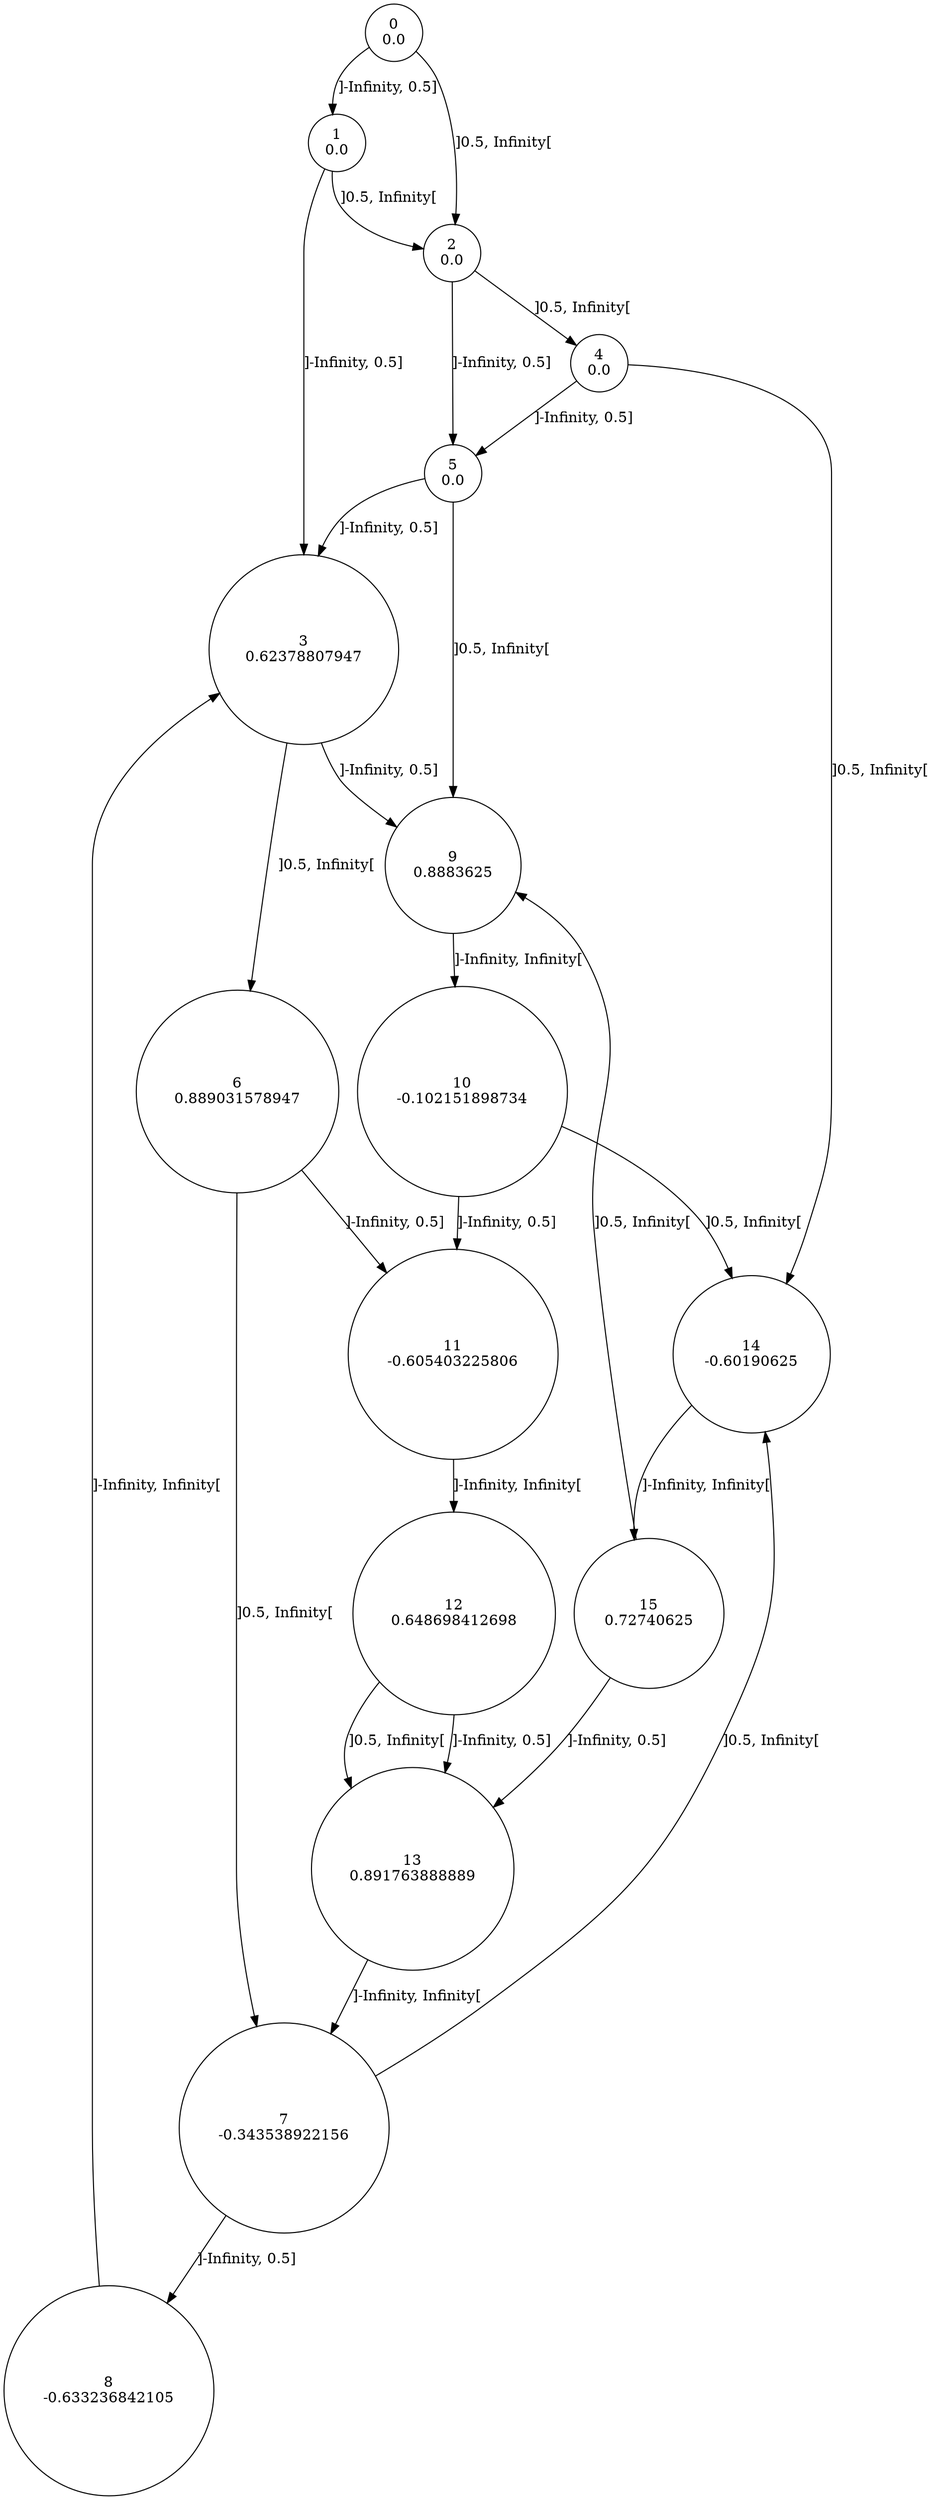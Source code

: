 digraph a {
0 [shape=circle, label="0\n0.0"];
	0 -> 1 [label="]-Infinity, 0.5]"];
	0 -> 2 [label="]0.5, Infinity["];
1 [shape=circle, label="1\n0.0"];
	1 -> 3 [label="]-Infinity, 0.5]"];
	1 -> 2 [label="]0.5, Infinity["];
2 [shape=circle, label="2\n0.0"];
	2 -> 5 [label="]-Infinity, 0.5]"];
	2 -> 4 [label="]0.5, Infinity["];
3 [shape=circle, label="3\n0.62378807947"];
	3 -> 9 [label="]-Infinity, 0.5]"];
	3 -> 6 [label="]0.5, Infinity["];
4 [shape=circle, label="4\n0.0"];
	4 -> 5 [label="]-Infinity, 0.5]"];
	4 -> 14 [label="]0.5, Infinity["];
5 [shape=circle, label="5\n0.0"];
	5 -> 3 [label="]-Infinity, 0.5]"];
	5 -> 9 [label="]0.5, Infinity["];
6 [shape=circle, label="6\n0.889031578947"];
	6 -> 11 [label="]-Infinity, 0.5]"];
	6 -> 7 [label="]0.5, Infinity["];
7 [shape=circle, label="7\n-0.343538922156"];
	7 -> 8 [label="]-Infinity, 0.5]"];
	7 -> 14 [label="]0.5, Infinity["];
8 [shape=circle, label="8\n-0.633236842105"];
	8 -> 3 [label="]-Infinity, Infinity["];
9 [shape=circle, label="9\n0.8883625"];
	9 -> 10 [label="]-Infinity, Infinity["];
10 [shape=circle, label="10\n-0.102151898734"];
	10 -> 11 [label="]-Infinity, 0.5]"];
	10 -> 14 [label="]0.5, Infinity["];
11 [shape=circle, label="11\n-0.605403225806"];
	11 -> 12 [label="]-Infinity, Infinity["];
12 [shape=circle, label="12\n0.648698412698"];
	12 -> 13 [label="]-Infinity, 0.5]"];
	12 -> 13 [label="]0.5, Infinity["];
13 [shape=circle, label="13\n0.891763888889"];
	13 -> 7 [label="]-Infinity, Infinity["];
14 [shape=circle, label="14\n-0.60190625"];
	14 -> 15 [label="]-Infinity, Infinity["];
15 [shape=circle, label="15\n0.72740625"];
	15 -> 13 [label="]-Infinity, 0.5]"];
	15 -> 9 [label="]0.5, Infinity["];
}